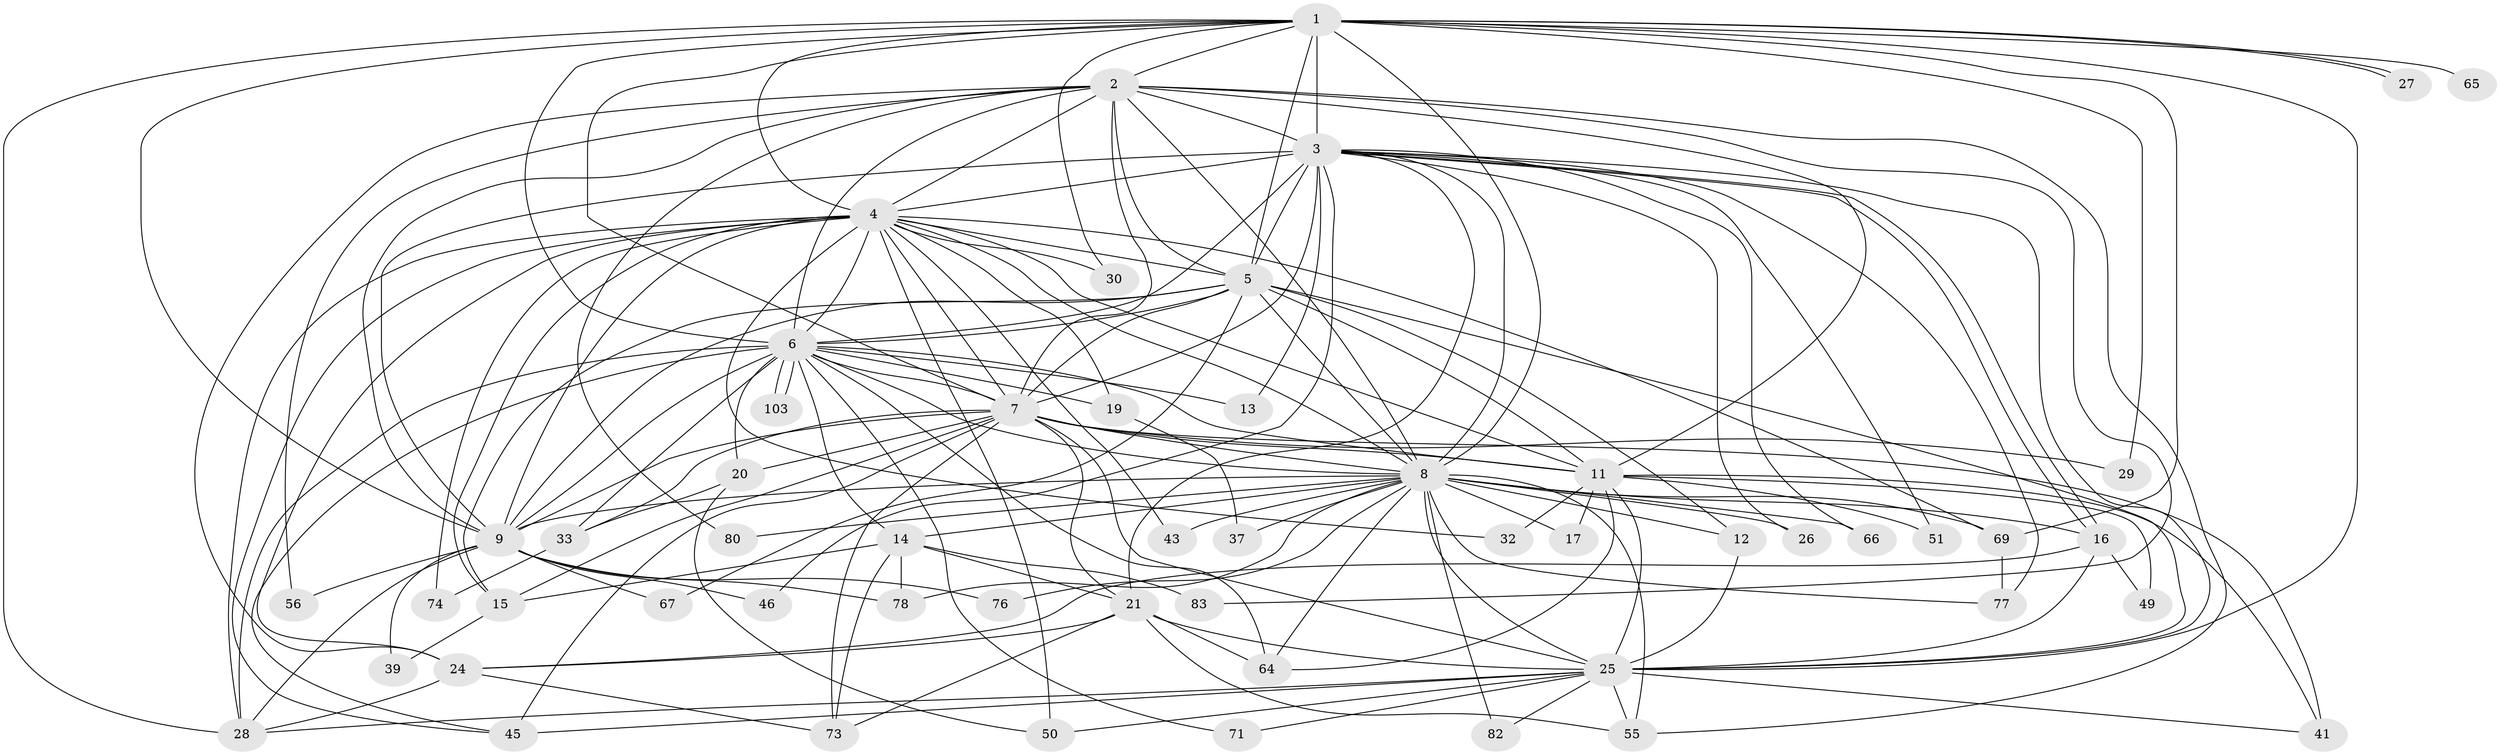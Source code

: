 // original degree distribution, {22: 0.027522935779816515, 17: 0.027522935779816515, 18: 0.01834862385321101, 27: 0.009174311926605505, 15: 0.009174311926605505, 11: 0.01834862385321101, 3: 0.14678899082568808, 2: 0.5596330275229358, 7: 0.027522935779816515, 6: 0.009174311926605505, 5: 0.01834862385321101, 4: 0.11926605504587157, 10: 0.009174311926605505}
// Generated by graph-tools (version 1.1) at 2025/13/03/09/25 04:13:49]
// undirected, 54 vertices, 159 edges
graph export_dot {
graph [start="1"]
  node [color=gray90,style=filled];
  1 [super="+58"];
  2 [super="+59"];
  3 [super="+97+87+48+10+36"];
  4;
  5 [super="+52+70"];
  6;
  7 [super="+23+109+22"];
  8;
  9;
  11 [super="+42"];
  12 [super="+31"];
  13;
  14;
  15 [super="+18"];
  16 [super="+106"];
  17;
  19;
  20;
  21;
  24 [super="+84+89+68"];
  25 [super="+85+38+53+61"];
  26;
  27;
  28 [super="+35"];
  29;
  30;
  32;
  33;
  37;
  39;
  41 [super="+54"];
  43;
  45 [super="+60"];
  46;
  49;
  50;
  51;
  55 [super="+72+62"];
  56;
  64 [super="+91"];
  65;
  66;
  67 [super="+75"];
  69 [super="+102"];
  71;
  73 [super="+86"];
  74;
  76;
  77;
  78 [super="+88"];
  80;
  82;
  83;
  103;
  1 -- 2;
  1 -- 3 [weight=5];
  1 -- 4;
  1 -- 5;
  1 -- 6;
  1 -- 7 [weight=2];
  1 -- 8 [weight=2];
  1 -- 9;
  1 -- 27;
  1 -- 27;
  1 -- 28;
  1 -- 29;
  1 -- 30;
  1 -- 65 [weight=2];
  1 -- 69;
  1 -- 25 [weight=2];
  2 -- 3 [weight=3];
  2 -- 4;
  2 -- 5 [weight=2];
  2 -- 6 [weight=2];
  2 -- 7;
  2 -- 8;
  2 -- 9;
  2 -- 11;
  2 -- 55;
  2 -- 56;
  2 -- 80;
  2 -- 83;
  2 -- 24;
  3 -- 4 [weight=2];
  3 -- 5 [weight=2];
  3 -- 6 [weight=2];
  3 -- 7 [weight=4];
  3 -- 8 [weight=2];
  3 -- 9 [weight=3];
  3 -- 13;
  3 -- 16;
  3 -- 16;
  3 -- 26;
  3 -- 46;
  3 -- 25 [weight=2];
  3 -- 66;
  3 -- 51;
  3 -- 77;
  3 -- 21;
  4 -- 5;
  4 -- 6;
  4 -- 7;
  4 -- 8;
  4 -- 9;
  4 -- 19;
  4 -- 24 [weight=2];
  4 -- 30;
  4 -- 32;
  4 -- 43;
  4 -- 50;
  4 -- 69;
  4 -- 74;
  4 -- 28;
  4 -- 15;
  4 -- 11;
  4 -- 45;
  5 -- 6;
  5 -- 7;
  5 -- 8;
  5 -- 9;
  5 -- 12 [weight=2];
  5 -- 15 [weight=2];
  5 -- 67 [weight=2];
  5 -- 11;
  5 -- 25;
  6 -- 7;
  6 -- 8;
  6 -- 9;
  6 -- 11;
  6 -- 13;
  6 -- 14;
  6 -- 19;
  6 -- 20;
  6 -- 33;
  6 -- 45;
  6 -- 64;
  6 -- 71;
  6 -- 103;
  6 -- 103;
  6 -- 28;
  7 -- 8;
  7 -- 9;
  7 -- 20;
  7 -- 21 [weight=2];
  7 -- 41;
  7 -- 73;
  7 -- 33;
  7 -- 11;
  7 -- 45;
  7 -- 15;
  7 -- 25;
  7 -- 29;
  8 -- 9;
  8 -- 12;
  8 -- 14;
  8 -- 17;
  8 -- 26;
  8 -- 37;
  8 -- 43;
  8 -- 66;
  8 -- 69;
  8 -- 76;
  8 -- 77;
  8 -- 78;
  8 -- 80;
  8 -- 82;
  8 -- 16;
  8 -- 55;
  8 -- 25;
  8 -- 64;
  9 -- 28;
  9 -- 39;
  9 -- 46;
  9 -- 56;
  9 -- 67;
  9 -- 76;
  9 -- 78;
  11 -- 17;
  11 -- 32;
  11 -- 41;
  11 -- 49;
  11 -- 51;
  11 -- 25;
  11 -- 64;
  12 -- 25;
  14 -- 15;
  14 -- 21;
  14 -- 78;
  14 -- 83;
  14 -- 73;
  15 -- 39;
  16 -- 24;
  16 -- 49;
  16 -- 25;
  19 -- 37;
  20 -- 33;
  20 -- 50;
  21 -- 25 [weight=2];
  21 -- 64;
  21 -- 73;
  21 -- 55;
  21 -- 24;
  24 -- 73;
  24 -- 28;
  25 -- 55;
  25 -- 71;
  25 -- 28;
  25 -- 41;
  25 -- 50;
  25 -- 82;
  25 -- 45;
  33 -- 74;
  69 -- 77;
}
